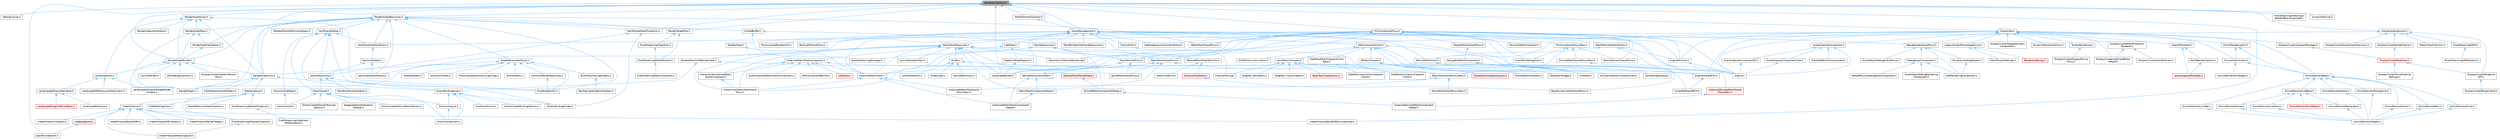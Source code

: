 digraph "RendererInterface.h"
{
 // INTERACTIVE_SVG=YES
 // LATEX_PDF_SIZE
  bgcolor="transparent";
  edge [fontname=Helvetica,fontsize=10,labelfontname=Helvetica,labelfontsize=10];
  node [fontname=Helvetica,fontsize=10,shape=box,height=0.2,width=0.4];
  Node1 [id="Node000001",label="RendererInterface.h",height=0.2,width=0.4,color="gray40", fillcolor="grey60", style="filled", fontcolor="black",tooltip=" "];
  Node1 -> Node2 [id="edge1_Node000001_Node000002",dir="back",color="steelblue1",style="solid",tooltip=" "];
  Node2 [id="Node000002",label="DebugCanvas.h",height=0.2,width=0.4,color="grey40", fillcolor="white", style="filled",URL="$df/d5a/DebugCanvas_8h.html",tooltip=" "];
  Node1 -> Node3 [id="edge2_Node000001_Node000003",dir="back",color="steelblue1",style="solid",tooltip=" "];
  Node3 [id="Node000003",label="EpicRtcVideoSink.h",height=0.2,width=0.4,color="grey40", fillcolor="white", style="filled",URL="$d1/d21/EpicRtcVideoSink_8h.html",tooltip=" "];
  Node1 -> Node4 [id="edge3_Node000001_Node000004",dir="back",color="steelblue1",style="solid",tooltip=" "];
  Node4 [id="Node000004",label="HairStrandsMeshProjection.h",height=0.2,width=0.4,color="grey40", fillcolor="white", style="filled",URL="$d9/d55/HairStrandsMeshProjection_8h.html",tooltip=" "];
  Node4 -> Node5 [id="edge4_Node000004_Node000005",dir="back",color="steelblue1",style="solid",tooltip=" "];
  Node5 [id="Node000005",label="GroomBindingBuilder.h",height=0.2,width=0.4,color="grey40", fillcolor="white", style="filled",URL="$d2/d2f/GroomBindingBuilder_8h.html",tooltip=" "];
  Node4 -> Node6 [id="edge5_Node000004_Node000006",dir="back",color="steelblue1",style="solid",tooltip=" "];
  Node6 [id="Node000006",label="GroomResources.h",height=0.2,width=0.4,color="grey40", fillcolor="white", style="filled",URL="$d0/d70/GroomResources_8h.html",tooltip=" "];
  Node6 -> Node7 [id="edge6_Node000006_Node000007",dir="back",color="steelblue1",style="solid",tooltip=" "];
  Node7 [id="Node000007",label="GroomAsset.h",height=0.2,width=0.4,color="grey40", fillcolor="white", style="filled",URL="$d8/df1/GroomAsset_8h.html",tooltip=" "];
  Node7 -> Node8 [id="edge7_Node000007_Node000008",dir="back",color="steelblue1",style="solid",tooltip=" "];
  Node8 [id="Node000008",label="GroomCache.h",height=0.2,width=0.4,color="grey40", fillcolor="white", style="filled",URL="$d7/d6e/GroomCache_8h.html",tooltip=" "];
  Node7 -> Node9 [id="edge8_Node000007_Node000009",dir="back",color="steelblue1",style="solid",tooltip=" "];
  Node9 [id="Node000009",label="GroomComponent.h",height=0.2,width=0.4,color="grey40", fillcolor="white", style="filled",URL="$de/d2e/GroomComponent_8h.html",tooltip=" "];
  Node7 -> Node10 [id="edge9_Node000007_Node000010",dir="back",color="steelblue1",style="solid",tooltip=" "];
  Node10 [id="Node000010",label="GroomCreateFollicleMaskOptions.h",height=0.2,width=0.4,color="grey40", fillcolor="white", style="filled",URL="$d7/d8b/GroomCreateFollicleMaskOptions_8h.html",tooltip=" "];
  Node7 -> Node11 [id="edge10_Node000007_Node000011",dir="back",color="steelblue1",style="solid",tooltip=" "];
  Node11 [id="Node000011",label="GroomCreateStrandsTextures\lOptions.h",height=0.2,width=0.4,color="grey40", fillcolor="white", style="filled",URL="$da/dfc/GroomCreateStrandsTexturesOptions_8h.html",tooltip=" "];
  Node7 -> Node12 [id="edge11_Node000007_Node000012",dir="back",color="steelblue1",style="solid",tooltip=" "];
  Node12 [id="Node000012",label="GroomInstance.h",height=0.2,width=0.4,color="grey40", fillcolor="white", style="filled",URL="$dd/d47/GroomInstance_8h.html",tooltip=" "];
  Node12 -> Node9 [id="edge12_Node000012_Node000009",dir="back",color="steelblue1",style="solid",tooltip=" "];
  Node7 -> Node13 [id="edge13_Node000007_Node000013",dir="back",color="steelblue1",style="solid",tooltip=" "];
  Node13 [id="Node000013",label="NiagaraDataInterfaceHair\lStrands.h",height=0.2,width=0.4,color="grey40", fillcolor="white", style="filled",URL="$da/dd2/NiagaraDataInterfaceHairStrands_8h.html",tooltip=" "];
  Node6 -> Node14 [id="edge14_Node000006_Node000014",dir="back",color="steelblue1",style="solid",tooltip=" "];
  Node14 [id="Node000014",label="GroomBindingAsset.h",height=0.2,width=0.4,color="grey40", fillcolor="white", style="filled",URL="$de/d26/GroomBindingAsset_8h.html",tooltip=" "];
  Node14 -> Node5 [id="edge15_Node000014_Node000005",dir="back",color="steelblue1",style="solid",tooltip=" "];
  Node14 -> Node9 [id="edge16_Node000014_Node000009",dir="back",color="steelblue1",style="solid",tooltip=" "];
  Node14 -> Node15 [id="edge17_Node000014_Node000015",dir="back",color="steelblue1",style="solid",tooltip=" "];
  Node15 [id="Node000015",label="GroomCreateBindingOptions.h",height=0.2,width=0.4,color="grey40", fillcolor="white", style="filled",URL="$d5/dba/GroomCreateBindingOptions_8h.html",tooltip=" "];
  Node14 -> Node12 [id="edge18_Node000014_Node000012",dir="back",color="steelblue1",style="solid",tooltip=" "];
  Node14 -> Node16 [id="edge19_Node000014_Node000016",dir="back",color="steelblue1",style="solid",tooltip=" "];
  Node16 [id="Node000016",label="HairStrandsCore.h",height=0.2,width=0.4,color="grey40", fillcolor="white", style="filled",URL="$d7/def/HairStrandsCore_8h.html",tooltip=" "];
  Node6 -> Node17 [id="edge20_Node000006_Node000017",dir="back",color="steelblue1",style="solid",tooltip=" "];
  Node17 [id="Node000017",label="HairStrandsInterpolation.h",height=0.2,width=0.4,color="grey40", fillcolor="white", style="filled",URL="$de/dab/HairStrandsInterpolation_8h.html",tooltip=" "];
  Node1 -> Node18 [id="edge21_Node000001_Node000018",dir="back",color="steelblue1",style="solid",tooltip=" "];
  Node18 [id="Node000018",label="LandscapeRender.h",height=0.2,width=0.4,color="grey40", fillcolor="white", style="filled",URL="$df/d67/LandscapeRender_8h.html",tooltip=" "];
  Node1 -> Node19 [id="edge22_Node000001_Node000019",dir="back",color="steelblue1",style="solid",tooltip=" "];
  Node19 [id="Node000019",label="MeshElementCollector.h",height=0.2,width=0.4,color="grey40", fillcolor="white", style="filled",URL="$d2/dbe/MeshElementCollector_8h.html",tooltip=" "];
  Node19 -> Node20 [id="edge23_Node000019_Node000020",dir="back",color="steelblue1",style="solid",tooltip=" "];
  Node20 [id="Node000020",label="SceneManagement.h",height=0.2,width=0.4,color="grey40", fillcolor="white", style="filled",URL="$de/db9/SceneManagement_8h.html",tooltip=" "];
  Node20 -> Node21 [id="edge24_Node000020_Node000021",dir="back",color="steelblue1",style="solid",tooltip=" "];
  Node21 [id="Node000021",label="EditorViewportClient.h",height=0.2,width=0.4,color="grey40", fillcolor="white", style="filled",URL="$d4/d41/EditorViewportClient_8h.html",tooltip=" "];
  Node21 -> Node22 [id="edge25_Node000021_Node000022",dir="back",color="steelblue1",style="solid",tooltip=" "];
  Node22 [id="Node000022",label="AnimationEditorViewportClient.h",height=0.2,width=0.4,color="grey40", fillcolor="white", style="filled",URL="$d1/d45/AnimationEditorViewportClient_8h.html",tooltip=" "];
  Node21 -> Node23 [id="edge26_Node000021_Node000023",dir="back",color="steelblue1",style="solid",tooltip=" "];
  Node23 [id="Node000023",label="DataflowEditorViewportClient\lBase.h",height=0.2,width=0.4,color="grey40", fillcolor="white", style="filled",URL="$d8/ddd/DataflowEditorViewportClientBase_8h.html",tooltip=" "];
  Node23 -> Node24 [id="edge27_Node000023_Node000024",dir="back",color="steelblue1",style="solid",tooltip=" "];
  Node24 [id="Node000024",label="DataflowConstructionViewport\lClient.h",height=0.2,width=0.4,color="grey40", fillcolor="white", style="filled",URL="$d5/da1/DataflowConstructionViewportClient_8h.html",tooltip=" "];
  Node23 -> Node25 [id="edge28_Node000023_Node000025",dir="back",color="steelblue1",style="solid",tooltip=" "];
  Node25 [id="Node000025",label="DataflowSimulationViewport\lClient.h",height=0.2,width=0.4,color="grey40", fillcolor="white", style="filled",URL="$da/d6a/DataflowSimulationViewportClient_8h.html",tooltip=" "];
  Node21 -> Node26 [id="edge29_Node000021_Node000026",dir="back",color="steelblue1",style="solid",tooltip=" "];
  Node26 [id="Node000026",label="ISCSEditorCustomization.h",height=0.2,width=0.4,color="grey40", fillcolor="white", style="filled",URL="$de/d19/ISCSEditorCustomization_8h.html",tooltip=" "];
  Node21 -> Node27 [id="edge30_Node000021_Node000027",dir="back",color="steelblue1",style="solid",tooltip=" "];
  Node27 [id="Node000027",label="LevelEditorViewport.h",height=0.2,width=0.4,color="grey40", fillcolor="white", style="filled",URL="$d4/ddf/LevelEditorViewport_8h.html",tooltip=" "];
  Node27 -> Node28 [id="edge31_Node000027_Node000028",dir="back",color="steelblue1",style="solid",tooltip=" "];
  Node28 [id="Node000028",label="BookMarkTypeActions.h",height=0.2,width=0.4,color="red", fillcolor="#FFF0F0", style="filled",URL="$d0/d2f/BookMarkTypeActions_8h.html",tooltip=" "];
  Node27 -> Node30 [id="edge32_Node000027_Node000030",dir="back",color="steelblue1",style="solid",tooltip=" "];
  Node30 [id="Node000030",label="DragTool_BoxSelect.h",height=0.2,width=0.4,color="grey40", fillcolor="white", style="filled",URL="$da/dbf/DragTool__BoxSelect_8h.html",tooltip=" "];
  Node27 -> Node31 [id="edge33_Node000027_Node000031",dir="back",color="steelblue1",style="solid",tooltip=" "];
  Node31 [id="Node000031",label="DragTool_FrustumSelect.h",height=0.2,width=0.4,color="grey40", fillcolor="white", style="filled",URL="$db/de7/DragTool__FrustumSelect_8h.html",tooltip=" "];
  Node27 -> Node32 [id="edge34_Node000027_Node000032",dir="back",color="steelblue1",style="solid",tooltip=" "];
  Node32 [id="Node000032",label="FractureTool.cpp",height=0.2,width=0.4,color="grey40", fillcolor="white", style="filled",URL="$dc/d9a/FractureTool_8cpp.html",tooltip=" "];
  Node27 -> Node33 [id="edge35_Node000027_Node000033",dir="back",color="steelblue1",style="solid",tooltip=" "];
  Node33 [id="Node000033",label="UnrealEd.h",height=0.2,width=0.4,color="grey40", fillcolor="white", style="filled",URL="$d2/d5f/UnrealEd_8h.html",tooltip=" "];
  Node21 -> Node34 [id="edge36_Node000021_Node000034",dir="back",color="steelblue1",style="solid",tooltip=" "];
  Node34 [id="Node000034",label="SEditorViewport.h",height=0.2,width=0.4,color="grey40", fillcolor="white", style="filled",URL="$dd/de0/SEditorViewport_8h.html",tooltip=" "];
  Node34 -> Node35 [id="edge37_Node000034_Node000035",dir="back",color="steelblue1",style="solid",tooltip=" "];
  Node35 [id="Node000035",label="AssetEditorViewportLayout.h",height=0.2,width=0.4,color="red", fillcolor="#FFF0F0", style="filled",URL="$df/d46/AssetEditorViewportLayout_8h.html",tooltip=" "];
  Node34 -> Node43 [id="edge38_Node000034_Node000043",dir="back",color="steelblue1",style="solid",tooltip=" "];
  Node43 [id="Node000043",label="SAssetEditorViewport.h",height=0.2,width=0.4,color="grey40", fillcolor="white", style="filled",URL="$df/d5a/SAssetEditorViewport_8h.html",tooltip=" "];
  Node34 -> Node44 [id="edge39_Node000034_Node000044",dir="back",color="steelblue1",style="solid",tooltip=" "];
  Node44 [id="Node000044",label="SSkeletonWidget.h",height=0.2,width=0.4,color="grey40", fillcolor="white", style="filled",URL="$dd/da7/SSkeletonWidget_8h.html",tooltip=" "];
  Node21 -> Node44 [id="edge40_Node000021_Node000044",dir="back",color="steelblue1",style="solid",tooltip=" "];
  Node21 -> Node33 [id="edge41_Node000021_Node000033",dir="back",color="steelblue1",style="solid",tooltip=" "];
  Node21 -> Node45 [id="edge42_Node000021_Node000045",dir="back",color="steelblue1",style="solid",tooltip=" "];
  Node45 [id="Node000045",label="UnrealEdSharedPCH.h",height=0.2,width=0.4,color="grey40", fillcolor="white", style="filled",URL="$d1/de6/UnrealEdSharedPCH_8h.html",tooltip=" "];
  Node20 -> Node46 [id="edge43_Node000020_Node000046",dir="back",color="steelblue1",style="solid",tooltip=" "];
  Node46 [id="Node000046",label="Engine.h",height=0.2,width=0.4,color="grey40", fillcolor="white", style="filled",URL="$d1/d34/Public_2Engine_8h.html",tooltip=" "];
  Node20 -> Node47 [id="edge44_Node000020_Node000047",dir="back",color="steelblue1",style="solid",tooltip=" "];
  Node47 [id="Node000047",label="EngineMinimal.h",height=0.2,width=0.4,color="grey40", fillcolor="white", style="filled",URL="$d0/d2c/EngineMinimal_8h.html",tooltip=" "];
  Node47 -> Node46 [id="edge45_Node000047_Node000046",dir="back",color="steelblue1",style="solid",tooltip=" "];
  Node20 -> Node48 [id="edge46_Node000020_Node000048",dir="back",color="steelblue1",style="solid",tooltip=" "];
  Node48 [id="Node000048",label="EngineSharedPCH.h",height=0.2,width=0.4,color="grey40", fillcolor="white", style="filled",URL="$dc/dbb/EngineSharedPCH_8h.html",tooltip=" "];
  Node48 -> Node45 [id="edge47_Node000048_Node000045",dir="back",color="steelblue1",style="solid",tooltip=" "];
  Node20 -> Node49 [id="edge48_Node000020_Node000049",dir="back",color="steelblue1",style="solid",tooltip=" "];
  Node49 [id="Node000049",label="FractureTool.h",height=0.2,width=0.4,color="grey40", fillcolor="white", style="filled",URL="$d4/d30/FractureTool_8h.html",tooltip=" "];
  Node49 -> Node32 [id="edge49_Node000049_Node000032",dir="back",color="steelblue1",style="solid",tooltip=" "];
  Node20 -> Node50 [id="edge50_Node000020_Node000050",dir="back",color="steelblue1",style="solid",tooltip=" "];
  Node50 [id="Node000050",label="HeterogeneousVolumeInterface.h",height=0.2,width=0.4,color="grey40", fillcolor="white", style="filled",URL="$d3/de3/HeterogeneousVolumeInterface_8h.html",tooltip=" "];
  Node20 -> Node18 [id="edge51_Node000020_Node000018",dir="back",color="steelblue1",style="solid",tooltip=" "];
  Node20 -> Node51 [id="edge52_Node000020_Node000051",dir="back",color="steelblue1",style="solid",tooltip=" "];
  Node51 [id="Node000051",label="LightMap.h",height=0.2,width=0.4,color="grey40", fillcolor="white", style="filled",URL="$d1/d76/LightMap_8h.html",tooltip=" "];
  Node51 -> Node52 [id="edge53_Node000051_Node000052",dir="back",color="steelblue1",style="solid",tooltip=" "];
  Node52 [id="Node000052",label="InstancedStaticMesh.h",height=0.2,width=0.4,color="grey40", fillcolor="white", style="filled",URL="$dd/d89/InstancedStaticMesh_8h.html",tooltip=" "];
  Node52 -> Node53 [id="edge54_Node000052_Node000053",dir="back",color="steelblue1",style="solid",tooltip=" "];
  Node53 [id="Node000053",label="HierarchicalStaticMeshScene\lProxy.h",height=0.2,width=0.4,color="grey40", fillcolor="white", style="filled",URL="$d3/d4d/HierarchicalStaticMeshSceneProxy_8h.html",tooltip=" "];
  Node52 -> Node54 [id="edge55_Node000052_Node000054",dir="back",color="steelblue1",style="solid",tooltip=" "];
  Node54 [id="Node000054",label="InstancedStaticMeshComponent\lHelper.h",height=0.2,width=0.4,color="grey40", fillcolor="white", style="filled",URL="$dc/dc7/InstancedStaticMeshComponentHelper_8h.html",tooltip=" "];
  Node52 -> Node55 [id="edge56_Node000052_Node000055",dir="back",color="steelblue1",style="solid",tooltip=" "];
  Node55 [id="Node000055",label="InstancedStaticMeshScene\lProxyDesc.h",height=0.2,width=0.4,color="grey40", fillcolor="white", style="filled",URL="$db/dcf/InstancedStaticMeshSceneProxyDesc_8h.html",tooltip=" "];
  Node51 -> Node56 [id="edge57_Node000051_Node000056",dir="back",color="steelblue1",style="solid",tooltip=" "];
  Node56 [id="Node000056",label="MapBuildDataRegistry.h",height=0.2,width=0.4,color="grey40", fillcolor="white", style="filled",URL="$df/dac/MapBuildDataRegistry_8h.html",tooltip=" "];
  Node56 -> Node18 [id="edge58_Node000056_Node000018",dir="back",color="steelblue1",style="solid",tooltip=" "];
  Node20 -> Node57 [id="edge59_Node000020_Node000057",dir="back",color="steelblue1",style="solid",tooltip=" "];
  Node57 [id="Node000057",label="MeshBuilderOneFrameResources.h",height=0.2,width=0.4,color="grey40", fillcolor="white", style="filled",URL="$df/d7c/MeshBuilderOneFrameResources_8h.html",tooltip=" "];
  Node20 -> Node58 [id="edge60_Node000020_Node000058",dir="back",color="steelblue1",style="solid",tooltip=" "];
  Node58 [id="Node000058",label="MeshParticleVertexFactory.h",height=0.2,width=0.4,color="grey40", fillcolor="white", style="filled",URL="$d5/d83/MeshParticleVertexFactory_8h.html",tooltip=" "];
  Node58 -> Node46 [id="edge61_Node000058_Node000046",dir="back",color="steelblue1",style="solid",tooltip=" "];
  Node58 -> Node47 [id="edge62_Node000058_Node000047",dir="back",color="steelblue1",style="solid",tooltip=" "];
  Node58 -> Node59 [id="edge63_Node000058_Node000059",dir="back",color="steelblue1",style="solid",tooltip=" "];
  Node59 [id="Node000059",label="ParticleDefinitions.h",height=0.2,width=0.4,color="grey40", fillcolor="white", style="filled",URL="$db/dde/ParticleDefinitions_8h.html",tooltip=" "];
  Node59 -> Node33 [id="edge64_Node000059_Node000033",dir="back",color="steelblue1",style="solid",tooltip=" "];
  Node20 -> Node60 [id="edge65_Node000020_Node000060",dir="back",color="steelblue1",style="solid",tooltip=" "];
  Node60 [id="Node000060",label="NaniteResources.h",height=0.2,width=0.4,color="grey40", fillcolor="white", style="filled",URL="$d7/d8b/NaniteResources_8h.html",tooltip=" "];
  Node60 -> Node61 [id="edge66_Node000060_Node000061",dir="back",color="steelblue1",style="solid",tooltip=" "];
  Node61 [id="Node000061",label="NaniteSceneProxy.h",height=0.2,width=0.4,color="grey40", fillcolor="white", style="filled",URL="$de/dae/NaniteSceneProxy_8h.html",tooltip=" "];
  Node61 -> Node62 [id="edge67_Node000061_Node000062",dir="back",color="steelblue1",style="solid",tooltip=" "];
  Node62 [id="Node000062",label="NaniteResourcesHelper.h",height=0.2,width=0.4,color="grey40", fillcolor="white", style="filled",URL="$dc/d48/NaniteResourcesHelper_8h.html",tooltip=" "];
  Node62 -> Node54 [id="edge68_Node000062_Node000054",dir="back",color="steelblue1",style="solid",tooltip=" "];
  Node62 -> Node62 [id="edge69_Node000062_Node000062",dir="back",color="steelblue1",style="solid",tooltip=" "];
  Node62 -> Node63 [id="edge70_Node000062_Node000063",dir="back",color="steelblue1",style="solid",tooltip=" "];
  Node63 [id="Node000063",label="StaticMeshComponentHelper.h",height=0.2,width=0.4,color="grey40", fillcolor="white", style="filled",URL="$dc/dc1/StaticMeshComponentHelper_8h.html",tooltip=" "];
  Node63 -> Node54 [id="edge71_Node000063_Node000054",dir="back",color="steelblue1",style="solid",tooltip=" "];
  Node61 -> Node64 [id="edge72_Node000061_Node000064",dir="back",color="steelblue1",style="solid",tooltip=" "];
  Node64 [id="Node000064",label="SplineMeshSceneProxy.h",height=0.2,width=0.4,color="grey40", fillcolor="white", style="filled",URL="$dd/dcb/SplineMeshSceneProxy_8h.html",tooltip=" "];
  Node60 -> Node65 [id="edge73_Node000060_Node000065",dir="back",color="steelblue1",style="solid",tooltip=" "];
  Node65 [id="Node000065",label="NaniteStreamingManager.h",height=0.2,width=0.4,color="grey40", fillcolor="white", style="filled",URL="$d2/d3f/NaniteStreamingManager_8h.html",tooltip=" "];
  Node60 -> Node66 [id="edge74_Node000060_Node000066",dir="back",color="steelblue1",style="solid",tooltip=" "];
  Node66 [id="Node000066",label="SkinnedMeshComponentHelper.h",height=0.2,width=0.4,color="grey40", fillcolor="white", style="filled",URL="$db/d81/SkinnedMeshComponentHelper_8h.html",tooltip=" "];
  Node66 -> Node67 [id="edge75_Node000066_Node000067",dir="back",color="steelblue1",style="solid",tooltip=" "];
  Node67 [id="Node000067",label="InstancedSkinnedMeshComponent\lHelper.h",height=0.2,width=0.4,color="grey40", fillcolor="white", style="filled",URL="$d1/d86/InstancedSkinnedMeshComponentHelper_8h.html",tooltip=" "];
  Node60 -> Node68 [id="edge76_Node000060_Node000068",dir="back",color="steelblue1",style="solid",tooltip=" "];
  Node68 [id="Node000068",label="StaticMeshSceneProxyDesc.h",height=0.2,width=0.4,color="grey40", fillcolor="white", style="filled",URL="$d0/d31/StaticMeshSceneProxyDesc_8h.html",tooltip=" "];
  Node68 -> Node55 [id="edge77_Node000068_Node000055",dir="back",color="steelblue1",style="solid",tooltip=" "];
  Node68 -> Node69 [id="edge78_Node000068_Node000069",dir="back",color="steelblue1",style="solid",tooltip=" "];
  Node69 [id="Node000069",label="SplineMeshSceneProxyDesc.h",height=0.2,width=0.4,color="grey40", fillcolor="white", style="filled",URL="$db/d1b/SplineMeshSceneProxyDesc_8h.html",tooltip=" "];
  Node20 -> Node59 [id="edge79_Node000020_Node000059",dir="back",color="steelblue1",style="solid",tooltip=" "];
  Node20 -> Node70 [id="edge80_Node000020_Node000070",dir="back",color="steelblue1",style="solid",tooltip=" "];
  Node70 [id="Node000070",label="PhysicsAssetRenderUtils.h",height=0.2,width=0.4,color="grey40", fillcolor="white", style="filled",URL="$d2/dee/PhysicsAssetRenderUtils_8h.html",tooltip=" "];
  Node20 -> Node71 [id="edge81_Node000020_Node000071",dir="back",color="steelblue1",style="solid",tooltip=" "];
  Node71 [id="Node000071",label="RectLightSceneProxy.h",height=0.2,width=0.4,color="grey40", fillcolor="white", style="filled",URL="$d4/d78/RectLightSceneProxy_8h.html",tooltip=" "];
  Node20 -> Node72 [id="edge82_Node000020_Node000072",dir="back",color="steelblue1",style="solid",tooltip=" "];
  Node72 [id="Node000072",label="ShadowMap.h",height=0.2,width=0.4,color="grey40", fillcolor="white", style="filled",URL="$d1/ddb/ShadowMap_8h.html",tooltip=" "];
  Node72 -> Node52 [id="edge83_Node000072_Node000052",dir="back",color="steelblue1",style="solid",tooltip=" "];
  Node20 -> Node73 [id="edge84_Node000020_Node000073",dir="back",color="steelblue1",style="solid",tooltip=" "];
  Node73 [id="Node000073",label="StaticMeshResources.h",height=0.2,width=0.4,color="grey40", fillcolor="white", style="filled",URL="$d0/db7/StaticMeshResources_8h.html",tooltip=" "];
  Node73 -> Node74 [id="edge85_Node000073_Node000074",dir="back",color="steelblue1",style="solid",tooltip=" "];
  Node74 [id="Node000074",label="CanvasRendererItem.h",height=0.2,width=0.4,color="grey40", fillcolor="white", style="filled",URL="$d7/d93/CanvasRendererItem_8h.html",tooltip=" "];
  Node73 -> Node75 [id="edge86_Node000073_Node000075",dir="back",color="steelblue1",style="solid",tooltip=" "];
  Node75 [id="Node000075",label="DerivedMeshDataTaskUtils.h",height=0.2,width=0.4,color="grey40", fillcolor="white", style="filled",URL="$d2/d98/DerivedMeshDataTaskUtils_8h.html",tooltip=" "];
  Node75 -> Node76 [id="edge87_Node000075_Node000076",dir="back",color="steelblue1",style="solid",tooltip=" "];
  Node76 [id="Node000076",label="DistanceFieldAtlas.h",height=0.2,width=0.4,color="red", fillcolor="#FFF0F0", style="filled",URL="$df/def/DistanceFieldAtlas_8h.html",tooltip=" "];
  Node76 -> Node77 [id="edge88_Node000076_Node000077",dir="back",color="steelblue1",style="solid",tooltip=" "];
  Node77 [id="Node000077",label="BaseDynamicMeshSceneProxy.h",height=0.2,width=0.4,color="grey40", fillcolor="white", style="filled",URL="$d2/dee/BaseDynamicMeshSceneProxy_8h.html",tooltip=" "];
  Node75 -> Node150 [id="edge89_Node000075_Node000150",dir="back",color="steelblue1",style="solid",tooltip=" "];
  Node150 [id="Node000150",label="MeshCardBuild.h",height=0.2,width=0.4,color="grey40", fillcolor="white", style="filled",URL="$d8/df6/MeshCardBuild_8h.html",tooltip=" "];
  Node73 -> Node151 [id="edge90_Node000073_Node000151",dir="back",color="steelblue1",style="solid",tooltip=" "];
  Node151 [id="Node000151",label="GeometryCollectionRendering.h",height=0.2,width=0.4,color="grey40", fillcolor="white", style="filled",URL="$dc/d68/GeometryCollectionRendering_8h.html",tooltip=" "];
  Node73 -> Node152 [id="edge91_Node000073_Node000152",dir="back",color="steelblue1",style="solid",tooltip=" "];
  Node152 [id="Node000152",label="HierarchicalInstancedStatic\lMeshComponent.h",height=0.2,width=0.4,color="grey40", fillcolor="white", style="filled",URL="$d3/ddb/HierarchicalInstancedStaticMeshComponent_8h.html",tooltip=" "];
  Node152 -> Node53 [id="edge92_Node000152_Node000053",dir="back",color="steelblue1",style="solid",tooltip=" "];
  Node73 -> Node53 [id="edge93_Node000073_Node000053",dir="back",color="steelblue1",style="solid",tooltip=" "];
  Node73 -> Node52 [id="edge94_Node000073_Node000052",dir="back",color="steelblue1",style="solid",tooltip=" "];
  Node73 -> Node153 [id="edge95_Node000073_Node000153",dir="back",color="steelblue1",style="solid",tooltip=" "];
  Node153 [id="Node000153",label="InstancedStaticMeshComponent.h",height=0.2,width=0.4,color="grey40", fillcolor="white", style="filled",URL="$d8/d5d/InstancedStaticMeshComponent_8h.html",tooltip=" "];
  Node153 -> Node46 [id="edge96_Node000153_Node000046",dir="back",color="steelblue1",style="solid",tooltip=" "];
  Node153 -> Node154 [id="edge97_Node000153_Node000154",dir="back",color="steelblue1",style="solid",tooltip=" "];
  Node154 [id="Node000154",label="HLODInstancedStaticMeshComponent.h",height=0.2,width=0.4,color="grey40", fillcolor="white", style="filled",URL="$dd/d88/HLODInstancedStaticMeshComponent_8h.html",tooltip=" "];
  Node153 -> Node152 [id="edge98_Node000153_Node000152",dir="back",color="steelblue1",style="solid",tooltip=" "];
  Node153 -> Node53 [id="edge99_Node000153_Node000053",dir="back",color="steelblue1",style="solid",tooltip=" "];
  Node153 -> Node155 [id="edge100_Node000153_Node000155",dir="back",color="steelblue1",style="solid",tooltip=" "];
  Node155 [id="Node000155",label="ISMComponentBatcher.h",height=0.2,width=0.4,color="grey40", fillcolor="white", style="filled",URL="$d8/def/ISMComponentBatcher_8h.html",tooltip=" "];
  Node153 -> Node52 [id="edge101_Node000153_Node000052",dir="back",color="steelblue1",style="solid",tooltip=" "];
  Node153 -> Node156 [id="edge102_Node000153_Node000156",dir="back",color="steelblue1",style="solid",tooltip=" "];
  Node156 [id="Node000156",label="LODActor.h",height=0.2,width=0.4,color="red", fillcolor="#FFF0F0", style="filled",URL="$df/de0/LODActor_8h.html",tooltip=" "];
  Node73 -> Node18 [id="edge103_Node000073_Node000018",dir="back",color="steelblue1",style="solid",tooltip=" "];
  Node73 -> Node159 [id="edge104_Node000073_Node000159",dir="back",color="steelblue1",style="solid",tooltip=" "];
  Node159 [id="Node000159",label="Model.h",height=0.2,width=0.4,color="grey40", fillcolor="white", style="filled",URL="$dd/d63/Public_2Model_8h.html",tooltip=" "];
  Node159 -> Node46 [id="edge105_Node000159_Node000046",dir="back",color="steelblue1",style="solid",tooltip=" "];
  Node159 -> Node48 [id="edge106_Node000159_Node000048",dir="back",color="steelblue1",style="solid",tooltip=" "];
  Node159 -> Node160 [id="edge107_Node000159_Node000160",dir="back",color="steelblue1",style="solid",tooltip=" "];
  Node160 [id="Node000160",label="ModelLight.h",height=0.2,width=0.4,color="grey40", fillcolor="white", style="filled",URL="$d2/d80/ModelLight_8h.html",tooltip=" "];
  Node159 -> Node161 [id="edge108_Node000159_Node000161",dir="back",color="steelblue1",style="solid",tooltip=" "];
  Node161 [id="Node000161",label="SoundDefinitions.h",height=0.2,width=0.4,color="grey40", fillcolor="white", style="filled",URL="$d4/da9/SoundDefinitions_8h.html",tooltip=" "];
  Node159 -> Node162 [id="edge109_Node000159_Node000162",dir="back",color="steelblue1",style="solid",tooltip=" "];
  Node162 [id="Node000162",label="SurfaceIterators.h",height=0.2,width=0.4,color="grey40", fillcolor="white", style="filled",URL="$da/de6/SurfaceIterators_8h.html",tooltip=" "];
  Node73 -> Node163 [id="edge110_Node000073_Node000163",dir="back",color="steelblue1",style="solid",tooltip=" "];
  Node163 [id="Node000163",label="SkeletalMeshLODRenderData.h",height=0.2,width=0.4,color="grey40", fillcolor="white", style="filled",URL="$d0/d5a/SkeletalMeshLODRenderData_8h.html",tooltip=" "];
  Node163 -> Node14 [id="edge111_Node000163_Node000014",dir="back",color="steelblue1",style="solid",tooltip=" "];
  Node163 -> Node164 [id="edge112_Node000163_Node000164",dir="back",color="steelblue1",style="solid",tooltip=" "];
  Node164 [id="Node000164",label="SkeletalMeshRenderData.h",height=0.2,width=0.4,color="red", fillcolor="#FFF0F0", style="filled",URL="$d9/d14/SkeletalMeshRenderData_8h.html",tooltip=" "];
  Node164 -> Node66 [id="edge113_Node000164_Node000066",dir="back",color="steelblue1",style="solid",tooltip=" "];
  Node73 -> Node64 [id="edge114_Node000073_Node000064",dir="back",color="steelblue1",style="solid",tooltip=" "];
  Node73 -> Node63 [id="edge115_Node000073_Node000063",dir="back",color="steelblue1",style="solid",tooltip=" "];
  Node20 -> Node166 [id="edge116_Node000020_Node000166",dir="back",color="steelblue1",style="solid",tooltip=" "];
  Node166 [id="Node000166",label="StaticMeshSceneProxy.h",height=0.2,width=0.4,color="grey40", fillcolor="white", style="filled",URL="$d8/d6d/StaticMeshSceneProxy_8h.html",tooltip=" "];
  Node166 -> Node52 [id="edge117_Node000166_Node000052",dir="back",color="steelblue1",style="solid",tooltip=" "];
  Node166 -> Node18 [id="edge118_Node000166_Node000018",dir="back",color="steelblue1",style="solid",tooltip=" "];
  Node166 -> Node64 [id="edge119_Node000166_Node000064",dir="back",color="steelblue1",style="solid",tooltip=" "];
  Node166 -> Node63 [id="edge120_Node000166_Node000063",dir="back",color="steelblue1",style="solid",tooltip=" "];
  Node166 -> Node68 [id="edge121_Node000166_Node000068",dir="back",color="steelblue1",style="solid",tooltip=" "];
  Node1 -> Node167 [id="edge122_Node000001_Node000167",dir="back",color="steelblue1",style="solid",tooltip=" "];
  Node167 [id="Node000167",label="PixelStreamingVideoInput\lBackBufferComposited.h",height=0.2,width=0.4,color="grey40", fillcolor="white", style="filled",URL="$d8/d36/PixelStreamingVideoInputBackBufferComposited_8h.html",tooltip=" "];
  Node1 -> Node168 [id="edge123_Node000001_Node000168",dir="back",color="steelblue1",style="solid",tooltip=" "];
  Node168 [id="Node000168",label="PrimitiveSceneProxy.h",height=0.2,width=0.4,color="grey40", fillcolor="white", style="filled",URL="$dc/d1e/PrimitiveSceneProxy_8h.html",tooltip=" "];
  Node168 -> Node169 [id="edge124_Node000168_Node000169",dir="back",color="steelblue1",style="solid",tooltip=" "];
  Node169 [id="Node000169",label="AnimNextDebugDraw.h",height=0.2,width=0.4,color="grey40", fillcolor="white", style="filled",URL="$dd/de1/AnimNextDebugDraw_8h.html",tooltip=" "];
  Node168 -> Node77 [id="edge125_Node000168_Node000077",dir="back",color="steelblue1",style="solid",tooltip=" "];
  Node168 -> Node170 [id="edge126_Node000168_Node000170",dir="back",color="steelblue1",style="solid",tooltip=" "];
  Node170 [id="Node000170",label="DebugRenderSceneProxy.h",height=0.2,width=0.4,color="grey40", fillcolor="white", style="filled",URL="$dc/db2/DebugRenderSceneProxy_8h.html",tooltip=" "];
  Node170 -> Node171 [id="edge127_Node000170_Node000171",dir="back",color="steelblue1",style="solid",tooltip=" "];
  Node171 [id="Node000171",label="DebugDrawComponent.h",height=0.2,width=0.4,color="grey40", fillcolor="white", style="filled",URL="$d9/dae/DebugDrawComponent_8h.html",tooltip=" "];
  Node171 -> Node172 [id="edge128_Node000171_Node000172",dir="back",color="steelblue1",style="solid",tooltip=" "];
  Node172 [id="Node000172",label="EQSRenderingComponent.h",height=0.2,width=0.4,color="grey40", fillcolor="white", style="filled",URL="$df/d63/EQSRenderingComponent_8h.html",tooltip=" "];
  Node171 -> Node173 [id="edge129_Node000171_Node000173",dir="back",color="steelblue1",style="solid",tooltip=" "];
  Node173 [id="Node000173",label="PathedPhysicsDebugDrawComponent.h",height=0.2,width=0.4,color="grey40", fillcolor="white", style="filled",URL="$d9/dd8/PathedPhysicsDebugDrawComponent_8h.html",tooltip=" "];
  Node171 -> Node174 [id="edge130_Node000171_Node000174",dir="back",color="steelblue1",style="solid",tooltip=" "];
  Node174 [id="Node000174",label="SmartObjectDebugRendering\lComponent.h",height=0.2,width=0.4,color="grey40", fillcolor="white", style="filled",URL="$d2/db9/SmartObjectDebugRenderingComponent_8h.html",tooltip=" "];
  Node170 -> Node172 [id="edge131_Node000170_Node000172",dir="back",color="steelblue1",style="solid",tooltip=" "];
  Node170 -> Node175 [id="edge132_Node000170_Node000175",dir="back",color="steelblue1",style="solid",tooltip=" "];
  Node175 [id="Node000175",label="EnvQueryDebugHelpers.h",height=0.2,width=0.4,color="grey40", fillcolor="white", style="filled",URL="$de/dda/EnvQueryDebugHelpers_8h.html",tooltip=" "];
  Node175 -> Node172 [id="edge133_Node000175_Node000172",dir="back",color="steelblue1",style="solid",tooltip=" "];
  Node170 -> Node176 [id="edge134_Node000170_Node000176",dir="back",color="steelblue1",style="solid",tooltip=" "];
  Node176 [id="Node000176",label="SmartObjectDebugSceneProxy.h",height=0.2,width=0.4,color="grey40", fillcolor="white", style="filled",URL="$dd/df5/SmartObjectDebugSceneProxy_8h.html",tooltip=" "];
  Node168 -> Node46 [id="edge135_Node000168_Node000046",dir="back",color="steelblue1",style="solid",tooltip=" "];
  Node168 -> Node47 [id="edge136_Node000168_Node000047",dir="back",color="steelblue1",style="solid",tooltip=" "];
  Node168 -> Node48 [id="edge137_Node000168_Node000048",dir="back",color="steelblue1",style="solid",tooltip=" "];
  Node168 -> Node151 [id="edge138_Node000168_Node000151",dir="back",color="steelblue1",style="solid",tooltip=" "];
  Node168 -> Node177 [id="edge139_Node000168_Node000177",dir="back",color="steelblue1",style="solid",tooltip=" "];
  Node177 [id="Node000177",label="HairCardsVertexFactory.h",height=0.2,width=0.4,color="grey40", fillcolor="white", style="filled",URL="$de/d8e/HairCardsVertexFactory_8h.html",tooltip=" "];
  Node168 -> Node178 [id="edge140_Node000168_Node000178",dir="back",color="steelblue1",style="solid",tooltip=" "];
  Node178 [id="Node000178",label="HairStrandsVertexFactory.h",height=0.2,width=0.4,color="grey40", fillcolor="white", style="filled",URL="$d0/d1c/HairStrandsVertexFactory_8h.html",tooltip=" "];
  Node178 -> Node179 [id="edge141_Node000178_Node000179",dir="back",color="steelblue1",style="solid",tooltip=" "];
  Node179 [id="Node000179",label="HairCardsDatas.h",height=0.2,width=0.4,color="grey40", fillcolor="white", style="filled",URL="$da/d01/HairCardsDatas_8h.html",tooltip=" "];
  Node179 -> Node6 [id="edge142_Node000179_Node000006",dir="back",color="steelblue1",style="solid",tooltip=" "];
  Node179 -> Node177 [id="edge143_Node000179_Node000177",dir="back",color="steelblue1",style="solid",tooltip=" "];
  Node168 -> Node50 [id="edge144_Node000168_Node000050",dir="back",color="steelblue1",style="solid",tooltip=" "];
  Node168 -> Node53 [id="edge145_Node000168_Node000053",dir="back",color="steelblue1",style="solid",tooltip=" "];
  Node168 -> Node18 [id="edge146_Node000168_Node000018",dir="back",color="steelblue1",style="solid",tooltip=" "];
  Node168 -> Node61 [id="edge147_Node000168_Node000061",dir="back",color="steelblue1",style="solid",tooltip=" "];
  Node168 -> Node180 [id="edge148_Node000168_Node000180",dir="back",color="steelblue1",style="solid",tooltip=" "];
  Node180 [id="Node000180",label="ParticleSystemSceneProxy.h",height=0.2,width=0.4,color="grey40", fillcolor="white", style="filled",URL="$dd/d25/ParticleSystemSceneProxy_8h.html",tooltip=" "];
  Node168 -> Node181 [id="edge149_Node000168_Node000181",dir="back",color="steelblue1",style="solid",tooltip=" "];
  Node181 [id="Node000181",label="PhysicsFieldComponent.h",height=0.2,width=0.4,color="grey40", fillcolor="white", style="filled",URL="$dd/d76/PhysicsFieldComponent_8h.html",tooltip=" "];
  Node168 -> Node182 [id="edge150_Node000168_Node000182",dir="back",color="steelblue1",style="solid",tooltip=" "];
  Node182 [id="Node000182",label="PrimitiveSceneProxyDesc.h",height=0.2,width=0.4,color="grey40", fillcolor="white", style="filled",URL="$d8/d20/PrimitiveSceneProxyDesc_8h.html",tooltip=" "];
  Node182 -> Node169 [id="edge151_Node000182_Node000169",dir="back",color="steelblue1",style="solid",tooltip=" "];
  Node182 -> Node180 [id="edge152_Node000182_Node000180",dir="back",color="steelblue1",style="solid",tooltip=" "];
  Node182 -> Node183 [id="edge153_Node000182_Node000183",dir="back",color="steelblue1",style="solid",tooltip=" "];
  Node183 [id="Node000183",label="SkinnedMeshSceneProxyDesc.h",height=0.2,width=0.4,color="grey40", fillcolor="white", style="filled",URL="$dd/d6b/SkinnedMeshSceneProxyDesc_8h.html",tooltip=" "];
  Node183 -> Node184 [id="edge154_Node000183_Node000184",dir="back",color="steelblue1",style="solid",tooltip=" "];
  Node184 [id="Node000184",label="InstancedSkinnedMeshScene\lProxyDesc.h",height=0.2,width=0.4,color="red", fillcolor="#FFF0F0", style="filled",URL="$d7/d6c/InstancedSkinnedMeshSceneProxyDesc_8h.html",tooltip=" "];
  Node184 -> Node67 [id="edge155_Node000184_Node000067",dir="back",color="steelblue1",style="solid",tooltip=" "];
  Node182 -> Node68 [id="edge156_Node000182_Node000068",dir="back",color="steelblue1",style="solid",tooltip=" "];
  Node168 -> Node187 [id="edge157_Node000168_Node000187",dir="back",color="steelblue1",style="solid",tooltip=" "];
  Node187 [id="Node000187",label="SkeletalMeshSceneProxy.h",height=0.2,width=0.4,color="grey40", fillcolor="white", style="filled",URL="$de/de8/SkeletalMeshSceneProxy_8h.html",tooltip=" "];
  Node187 -> Node188 [id="edge158_Node000187_Node000188",dir="back",color="steelblue1",style="solid",tooltip=" "];
  Node188 [id="Node000188",label="DebugSkelMeshComponent.h",height=0.2,width=0.4,color="grey40", fillcolor="white", style="filled",URL="$d5/d33/DebugSkelMeshComponent_8h.html",tooltip=" "];
  Node188 -> Node22 [id="edge159_Node000188_Node000022",dir="back",color="steelblue1",style="solid",tooltip=" "];
  Node188 -> Node189 [id="edge160_Node000188_Node000189",dir="back",color="steelblue1",style="solid",tooltip=" "];
  Node189 [id="Node000189",label="SocketDragDropOp.h",height=0.2,width=0.4,color="grey40", fillcolor="white", style="filled",URL="$d2/d53/SocketDragDropOp_8h.html",tooltip=" "];
  Node188 -> Node33 [id="edge161_Node000188_Node000033",dir="back",color="steelblue1",style="solid",tooltip=" "];
  Node168 -> Node166 [id="edge162_Node000168_Node000166",dir="back",color="steelblue1",style="solid",tooltip=" "];
  Node168 -> Node190 [id="edge163_Node000168_Node000190",dir="back",color="steelblue1",style="solid",tooltip=" "];
  Node190 [id="Node000190",label="WaterMeshSceneProxy.h",height=0.2,width=0.4,color="grey40", fillcolor="white", style="filled",URL="$d2/d6c/WaterMeshSceneProxy_8h.html",tooltip=" "];
  Node1 -> Node191 [id="edge164_Node000001_Node000191",dir="back",color="steelblue1",style="solid",tooltip=" "];
  Node191 [id="Node000191",label="RenderGraphBuilder.h",height=0.2,width=0.4,color="grey40", fillcolor="white", style="filled",URL="$d4/d7b/RenderGraphBuilder_8h.html",tooltip=" "];
  Node191 -> Node192 [id="edge165_Node000191_Node000192",dir="back",color="steelblue1",style="solid",tooltip=" "];
  Node192 [id="Node000192",label="CanvasRender.h",height=0.2,width=0.4,color="grey40", fillcolor="white", style="filled",URL="$d8/d32/CanvasRender_8h.html",tooltip=" "];
  Node191 -> Node193 [id="edge166_Node000191_Node000193",dir="back",color="steelblue1",style="solid",tooltip=" "];
  Node193 [id="Node000193",label="GPUDebugCrashUtils.h",height=0.2,width=0.4,color="grey40", fillcolor="white", style="filled",URL="$d4/df2/GPUDebugCrashUtils_8h.html",tooltip=" "];
  Node191 -> Node194 [id="edge167_Node000191_Node000194",dir="back",color="steelblue1",style="solid",tooltip=" "];
  Node194 [id="Node000194",label="IDisplayClusterShadersTexture\lUtils.h",height=0.2,width=0.4,color="grey40", fillcolor="white", style="filled",URL="$d3/d83/IDisplayClusterShadersTextureUtils_8h.html",tooltip=" "];
  Node191 -> Node195 [id="edge168_Node000191_Node000195",dir="back",color="steelblue1",style="solid",tooltip=" "];
  Node195 [id="Node000195",label="LandscapeUtils.h",height=0.2,width=0.4,color="grey40", fillcolor="white", style="filled",URL="$d0/dc0/LandscapeUtils_8h.html",tooltip=" "];
  Node195 -> Node196 [id="edge169_Node000195_Node000196",dir="back",color="steelblue1",style="solid",tooltip=" "];
  Node196 [id="Node000196",label="LandscapeEditLayerMergeRender\lContext.h",height=0.2,width=0.4,color="grey40", fillcolor="white", style="filled",URL="$d1/d40/LandscapeEditLayerMergeRenderContext_8h.html",tooltip=" "];
  Node195 -> Node197 [id="edge170_Node000195_Node000197",dir="back",color="steelblue1",style="solid",tooltip=" "];
  Node197 [id="Node000197",label="LandscapeEditLayerRenderer.h",height=0.2,width=0.4,color="grey40", fillcolor="white", style="filled",URL="$d4/ddf/LandscapeEditLayerRenderer_8h.html",tooltip=" "];
  Node197 -> Node198 [id="edge171_Node000197_Node000198",dir="back",color="steelblue1",style="solid",tooltip=" "];
  Node198 [id="Node000198",label="LandscapeBlueprintBrushBase.h",height=0.2,width=0.4,color="red", fillcolor="#FFF0F0", style="filled",URL="$d5/de5/LandscapeBlueprintBrushBase_8h.html",tooltip=" "];
  Node197 -> Node201 [id="edge172_Node000197_Node000201",dir="back",color="steelblue1",style="solid",tooltip=" "];
  Node201 [id="Node000201",label="LandscapeEditLayer.h",height=0.2,width=0.4,color="grey40", fillcolor="white", style="filled",URL="$d2/d34/LandscapeEditLayer_8h.html",tooltip=" "];
  Node195 -> Node205 [id="edge173_Node000195_Node000205",dir="back",color="steelblue1",style="solid",tooltip=" "];
  Node205 [id="Node000205",label="LandscapeEditResourcesSubsystem.h",height=0.2,width=0.4,color="grey40", fillcolor="white", style="filled",URL="$db/d28/LandscapeEditResourcesSubsystem_8h.html",tooltip=" "];
  Node191 -> Node206 [id="edge174_Node000191_Node000206",dir="back",color="steelblue1",style="solid",tooltip=" "];
  Node206 [id="Node000206",label="RenderGraph.h",height=0.2,width=0.4,color="grey40", fillcolor="white", style="filled",URL="$d7/dd9/RenderGraph_8h.html",tooltip=" "];
  Node191 -> Node207 [id="edge175_Node000191_Node000207",dir="back",color="steelblue1",style="solid",tooltip=" "];
  Node207 [id="Node000207",label="RenderGraphUtils.h",height=0.2,width=0.4,color="grey40", fillcolor="white", style="filled",URL="$d6/d45/RenderGraphUtils_8h.html",tooltip=" "];
  Node207 -> Node208 [id="edge176_Node000207_Node000208",dir="back",color="steelblue1",style="solid",tooltip=" "];
  Node208 [id="Node000208",label="ClearReplacementShaders.h",height=0.2,width=0.4,color="grey40", fillcolor="white", style="filled",URL="$d9/d4e/ClearReplacementShaders_8h.html",tooltip=" "];
  Node207 -> Node209 [id="edge177_Node000207_Node000209",dir="back",color="steelblue1",style="solid",tooltip=" "];
  Node209 [id="Node000209",label="MediaCapture.h",height=0.2,width=0.4,color="grey40", fillcolor="white", style="filled",URL="$d2/d9c/MediaCapture_8h.html",tooltip=" "];
  Node209 -> Node210 [id="edge178_Node000209_Node000210",dir="back",color="steelblue1",style="solid",tooltip=" "];
  Node210 [id="Node000210",label="FileMediaCapture.h",height=0.2,width=0.4,color="grey40", fillcolor="white", style="filled",URL="$da/d0b/FileMediaCapture_8h.html",tooltip=" "];
  Node209 -> Node211 [id="edge179_Node000209_Node000211",dir="back",color="steelblue1",style="solid",tooltip=" "];
  Node211 [id="Node000211",label="PixelStreaming2MediaIOCapture.h",height=0.2,width=0.4,color="grey40", fillcolor="white", style="filled",URL="$d3/d67/PixelStreaming2MediaIOCapture_8h.html",tooltip=" "];
  Node211 -> Node212 [id="edge180_Node000211_Node000212",dir="back",color="steelblue1",style="solid",tooltip=" "];
  Node212 [id="Node000212",label="VideoProducerMediaCapture.h",height=0.2,width=0.4,color="grey40", fillcolor="white", style="filled",URL="$db/df1/VideoProducerMediaCapture_8h.html",tooltip=" "];
  Node209 -> Node213 [id="edge181_Node000209_Node000213",dir="back",color="steelblue1",style="solid",tooltip=" "];
  Node213 [id="Node000213",label="PixelStreamingMediaIOCapture.h",height=0.2,width=0.4,color="grey40", fillcolor="white", style="filled",URL="$df/dfa/PixelStreamingMediaIOCapture_8h.html",tooltip=" "];
  Node213 -> Node214 [id="edge182_Node000213_Node000214",dir="back",color="steelblue1",style="solid",tooltip=" "];
  Node214 [id="Node000214",label="PixelStreamingVideoInput\lMediaCapture.h",height=0.2,width=0.4,color="grey40", fillcolor="white", style="filled",URL="$d1/dd3/PixelStreamingVideoInputMediaCapture_8h.html",tooltip=" "];
  Node209 -> Node215 [id="edge183_Node000209_Node000215",dir="back",color="steelblue1",style="solid",tooltip=" "];
  Node215 [id="Node000215",label="SharedMemoryMediaCapture.h",height=0.2,width=0.4,color="grey40", fillcolor="white", style="filled",URL="$d7/d60/SharedMemoryMediaCapture_8h.html",tooltip=" "];
  Node209 -> Node216 [id="edge184_Node000209_Node000216",dir="back",color="steelblue1",style="solid",tooltip=" "];
  Node216 [id="Node000216",label="VideoProducer.h",height=0.2,width=0.4,color="grey40", fillcolor="white", style="filled",URL="$da/d79/VideoProducer_8h.html",tooltip=" "];
  Node216 -> Node211 [id="edge185_Node000216_Node000211",dir="back",color="steelblue1",style="solid",tooltip=" "];
  Node216 -> Node217 [id="edge186_Node000216_Node000217",dir="back",color="steelblue1",style="solid",tooltip=" "];
  Node217 [id="Node000217",label="VideoCapturer.h",height=0.2,width=0.4,color="red", fillcolor="#FFF0F0", style="filled",URL="$d0/da2/VideoCapturer_8h.html",tooltip=" "];
  Node217 -> Node3 [id="edge187_Node000217_Node000003",dir="back",color="steelblue1",style="solid",tooltip=" "];
  Node216 -> Node222 [id="edge188_Node000216_Node000222",dir="back",color="steelblue1",style="solid",tooltip=" "];
  Node222 [id="Node000222",label="VideoProducerBackBuffer.h",height=0.2,width=0.4,color="grey40", fillcolor="white", style="filled",URL="$d0/d18/VideoProducerBackBuffer_8h.html",tooltip=" "];
  Node216 -> Node223 [id="edge189_Node000216_Node000223",dir="back",color="steelblue1",style="solid",tooltip=" "];
  Node223 [id="Node000223",label="VideoProducerBackBufferComposited.h",height=0.2,width=0.4,color="grey40", fillcolor="white", style="filled",URL="$d5/d3e/VideoProducerBackBufferComposited_8h.html",tooltip=" "];
  Node216 -> Node212 [id="edge190_Node000216_Node000212",dir="back",color="steelblue1",style="solid",tooltip=" "];
  Node216 -> Node224 [id="edge191_Node000216_Node000224",dir="back",color="steelblue1",style="solid",tooltip=" "];
  Node224 [id="Node000224",label="VideoProducerPIEViewport.h",height=0.2,width=0.4,color="grey40", fillcolor="white", style="filled",URL="$dc/df8/VideoProducerPIEViewport_8h.html",tooltip=" "];
  Node216 -> Node225 [id="edge192_Node000216_Node000225",dir="back",color="steelblue1",style="solid",tooltip=" "];
  Node225 [id="Node000225",label="VideoProducerRenderTarget.h",height=0.2,width=0.4,color="grey40", fillcolor="white", style="filled",URL="$de/df9/VideoProducerRenderTarget_8h.html",tooltip=" "];
  Node216 -> Node226 [id="edge193_Node000216_Node000226",dir="back",color="steelblue1",style="solid",tooltip=" "];
  Node226 [id="Node000226",label="VideoProducerViewport.h",height=0.2,width=0.4,color="grey40", fillcolor="white", style="filled",URL="$d8/d79/VideoProducerViewport_8h.html",tooltip=" "];
  Node207 -> Node227 [id="edge194_Node000207_Node000227",dir="back",color="steelblue1",style="solid",tooltip=" "];
  Node227 [id="Node000227",label="PixelShaderUtils.h",height=0.2,width=0.4,color="grey40", fillcolor="white", style="filled",URL="$d1/dc7/PixelShaderUtils_8h.html",tooltip=" "];
  Node207 -> Node206 [id="edge195_Node000207_Node000206",dir="back",color="steelblue1",style="solid",tooltip=" "];
  Node1 -> Node228 [id="edge196_Node000001_Node000228",dir="back",color="steelblue1",style="solid",tooltip=" "];
  Node228 [id="Node000228",label="RenderGraphEvent.h",height=0.2,width=0.4,color="grey40", fillcolor="white", style="filled",URL="$db/dbb/RenderGraphEvent_8h.html",tooltip=" "];
  Node228 -> Node195 [id="edge197_Node000228_Node000195",dir="back",color="steelblue1",style="solid",tooltip=" "];
  Node228 -> Node227 [id="edge198_Node000228_Node000227",dir="back",color="steelblue1",style="solid",tooltip=" "];
  Node228 -> Node229 [id="edge199_Node000228_Node000229",dir="back",color="steelblue1",style="solid",tooltip=" "];
  Node229 [id="Node000229",label="RenderCaptureInterface.h",height=0.2,width=0.4,color="grey40", fillcolor="white", style="filled",URL="$da/da8/RenderCaptureInterface_8h.html",tooltip=" "];
  Node228 -> Node191 [id="edge200_Node000228_Node000191",dir="back",color="steelblue1",style="solid",tooltip=" "];
  Node228 -> Node230 [id="edge201_Node000228_Node000230",dir="back",color="steelblue1",style="solid",tooltip=" "];
  Node230 [id="Node000230",label="RenderGraphPass.h",height=0.2,width=0.4,color="grey40", fillcolor="white", style="filled",URL="$de/d49/RenderGraphPass_8h.html",tooltip=" "];
  Node230 -> Node206 [id="edge202_Node000230_Node000206",dir="back",color="steelblue1",style="solid",tooltip=" "];
  Node230 -> Node191 [id="edge203_Node000230_Node000191",dir="back",color="steelblue1",style="solid",tooltip=" "];
  Node230 -> Node231 [id="edge204_Node000230_Node000231",dir="back",color="steelblue1",style="solid",tooltip=" "];
  Node231 [id="Node000231",label="RenderGraphValidation.h",height=0.2,width=0.4,color="grey40", fillcolor="white", style="filled",URL="$db/dc5/RenderGraphValidation_8h.html",tooltip=" "];
  Node231 -> Node191 [id="edge205_Node000231_Node000191",dir="back",color="steelblue1",style="solid",tooltip=" "];
  Node228 -> Node207 [id="edge206_Node000228_Node000207",dir="back",color="steelblue1",style="solid",tooltip=" "];
  Node1 -> Node232 [id="edge207_Node000001_Node000232",dir="back",color="steelblue1",style="solid",tooltip=" "];
  Node232 [id="Node000232",label="RenderGraphResources.h",height=0.2,width=0.4,color="grey40", fillcolor="white", style="filled",URL="$da/da0/RenderGraphResources_8h.html",tooltip=" "];
  Node232 -> Node177 [id="edge208_Node000232_Node000177",dir="back",color="steelblue1",style="solid",tooltip=" "];
  Node232 -> Node233 [id="edge209_Node000232_Node000233",dir="back",color="steelblue1",style="solid",tooltip=" "];
  Node233 [id="Node000233",label="HairStrandsDatas.h",height=0.2,width=0.4,color="grey40", fillcolor="white", style="filled",URL="$d6/daf/HairStrandsDatas_8h.html",tooltip=" "];
  Node233 -> Node7 [id="edge210_Node000233_Node000007",dir="back",color="steelblue1",style="solid",tooltip=" "];
  Node233 -> Node14 [id="edge211_Node000233_Node000014",dir="back",color="steelblue1",style="solid",tooltip=" "];
  Node233 -> Node5 [id="edge212_Node000233_Node000005",dir="back",color="steelblue1",style="solid",tooltip=" "];
  Node233 -> Node234 [id="edge213_Node000233_Node000234",dir="back",color="steelblue1",style="solid",tooltip=" "];
  Node234 [id="Node000234",label="GroomCacheData.h",height=0.2,width=0.4,color="grey40", fillcolor="white", style="filled",URL="$d3/d80/GroomCacheData_8h.html",tooltip=" "];
  Node234 -> Node8 [id="edge214_Node000234_Node000008",dir="back",color="steelblue1",style="solid",tooltip=" "];
  Node233 -> Node6 [id="edge215_Node000233_Node000006",dir="back",color="steelblue1",style="solid",tooltip=" "];
  Node233 -> Node178 [id="edge216_Node000233_Node000178",dir="back",color="steelblue1",style="solid",tooltip=" "];
  Node232 -> Node4 [id="edge217_Node000232_Node000004",dir="back",color="steelblue1",style="solid",tooltip=" "];
  Node232 -> Node178 [id="edge218_Node000232_Node000178",dir="back",color="steelblue1",style="solid",tooltip=" "];
  Node232 -> Node227 [id="edge219_Node000232_Node000227",dir="back",color="steelblue1",style="solid",tooltip=" "];
  Node232 -> Node206 [id="edge220_Node000232_Node000206",dir="back",color="steelblue1",style="solid",tooltip=" "];
  Node232 -> Node191 [id="edge221_Node000232_Node000191",dir="back",color="steelblue1",style="solid",tooltip=" "];
  Node232 -> Node230 [id="edge222_Node000232_Node000230",dir="back",color="steelblue1",style="solid",tooltip=" "];
  Node232 -> Node207 [id="edge223_Node000232_Node000207",dir="back",color="steelblue1",style="solid",tooltip=" "];
  Node232 -> Node231 [id="edge224_Node000232_Node000231",dir="back",color="steelblue1",style="solid",tooltip=" "];
  Node232 -> Node235 [id="edge225_Node000232_Node000235",dir="back",color="steelblue1",style="solid",tooltip=" "];
  Node235 [id="Node000235",label="RenderTargetPool.h",height=0.2,width=0.4,color="grey40", fillcolor="white", style="filled",URL="$d5/d5a/RenderTargetPool_8h.html",tooltip=" "];
  Node235 -> Node236 [id="edge226_Node000235_Node000236",dir="back",color="steelblue1",style="solid",tooltip=" "];
  Node236 [id="Node000236",label="PixelStreamingMediaTexture.h",height=0.2,width=0.4,color="grey40", fillcolor="white", style="filled",URL="$dc/d93/PixelStreamingMediaTexture_8h.html",tooltip=" "];
  Node236 -> Node237 [id="edge227_Node000236_Node000237",dir="back",color="steelblue1",style="solid",tooltip=" "];
  Node237 [id="Node000237",label="PixelStreamingPeerComponent.h",height=0.2,width=0.4,color="grey40", fillcolor="white", style="filled",URL="$de/d4d/PixelStreamingPeerComponent_8h.html",tooltip=" "];
  Node235 -> Node238 [id="edge228_Node000235_Node000238",dir="back",color="steelblue1",style="solid",tooltip=" "];
  Node238 [id="Node000238",label="PixelStreamingVideoSink.h",height=0.2,width=0.4,color="grey40", fillcolor="white", style="filled",URL="$da/deb/PixelStreamingVideoSink_8h.html",tooltip=" "];
  Node238 -> Node236 [id="edge229_Node000238_Node000236",dir="back",color="steelblue1",style="solid",tooltip=" "];
  Node232 -> Node239 [id="edge230_Node000232_Node000239",dir="back",color="steelblue1",style="solid",tooltip=" "];
  Node239 [id="Node000239",label="ShaderParameterStruct.h",height=0.2,width=0.4,color="grey40", fillcolor="white", style="filled",URL="$dc/d10/ShaderParameterStruct_8h.html",tooltip=" "];
  Node239 -> Node240 [id="edge231_Node000239_Node000240",dir="back",color="steelblue1",style="solid",tooltip=" "];
  Node240 [id="Node000240",label="BinkShaders.h",height=0.2,width=0.4,color="grey40", fillcolor="white", style="filled",URL="$d8/d97/BinkShaders_8h.html",tooltip=" "];
  Node239 -> Node241 [id="edge232_Node000239_Node000241",dir="back",color="steelblue1",style="solid",tooltip=" "];
  Node241 [id="Node000241",label="BuiltInRayTracingShaders.h",height=0.2,width=0.4,color="grey40", fillcolor="white", style="filled",URL="$d4/d9b/BuiltInRayTracingShaders_8h.html",tooltip=" "];
  Node241 -> Node242 [id="edge233_Node000241_Node000242",dir="back",color="steelblue1",style="solid",tooltip=" "];
  Node242 [id="Node000242",label="RayTracingValidationShaders.h",height=0.2,width=0.4,color="grey40", fillcolor="white", style="filled",URL="$d2/d6c/RayTracingValidationShaders_8h.html",tooltip=" "];
  Node239 -> Node243 [id="edge234_Node000239_Node000243",dir="back",color="steelblue1",style="solid",tooltip=" "];
  Node243 [id="Node000243",label="CommonRenderResources.h",height=0.2,width=0.4,color="grey40", fillcolor="white", style="filled",URL="$d3/d27/CommonRenderResources_8h.html",tooltip=" "];
  Node243 -> Node227 [id="edge235_Node000243_Node000227",dir="back",color="steelblue1",style="solid",tooltip=" "];
  Node239 -> Node244 [id="edge236_Node000239_Node000244",dir="back",color="steelblue1",style="solid",tooltip=" "];
  Node244 [id="Node000244",label="MediaShaders.h",height=0.2,width=0.4,color="grey40", fillcolor="white", style="filled",URL="$de/dcb/MediaShaders_8h.html",tooltip=" "];
  Node239 -> Node245 [id="edge237_Node000239_Node000245",dir="back",color="steelblue1",style="solid",tooltip=" "];
  Node245 [id="Node000245",label="OneColorShader.h",height=0.2,width=0.4,color="grey40", fillcolor="white", style="filled",URL="$dc/d2c/OneColorShader_8h.html",tooltip=" "];
  Node239 -> Node227 [id="edge238_Node000239_Node000227",dir="back",color="steelblue1",style="solid",tooltip=" "];
  Node239 -> Node246 [id="edge239_Node000239_Node000246",dir="back",color="steelblue1",style="solid",tooltip=" "];
  Node246 [id="Node000246",label="PrecomputedVolumetricLightmap.h",height=0.2,width=0.4,color="grey40", fillcolor="white", style="filled",URL="$d8/d75/PrecomputedVolumetricLightmap_8h.html",tooltip=" "];
  Node239 -> Node206 [id="edge240_Node000239_Node000206",dir="back",color="steelblue1",style="solid",tooltip=" "];
  Node239 -> Node207 [id="edge241_Node000239_Node000207",dir="back",color="steelblue1",style="solid",tooltip=" "];
  Node232 -> Node247 [id="edge242_Node000232_Node000247",dir="back",color="steelblue1",style="solid",tooltip=" "];
  Node247 [id="Node000247",label="SkeletalMeshDeformerHelpers.h",height=0.2,width=0.4,color="grey40", fillcolor="white", style="filled",URL="$de/dc7/SkeletalMeshDeformerHelpers_8h.html",tooltip=" "];
  Node232 -> Node248 [id="edge243_Node000232_Node000248",dir="back",color="steelblue1",style="solid",tooltip=" "];
  Node248 [id="Node000248",label="UnifiedBuffer.h",height=0.2,width=0.4,color="grey40", fillcolor="white", style="filled",URL="$d3/d39/UnifiedBuffer_8h.html",tooltip=" "];
  Node248 -> Node60 [id="edge244_Node000248_Node000060",dir="back",color="steelblue1",style="solid",tooltip=" "];
  Node248 -> Node65 [id="edge245_Node000248_Node000065",dir="back",color="steelblue1",style="solid",tooltip=" "];
  Node232 -> Node190 [id="edge246_Node000232_Node000190",dir="back",color="steelblue1",style="solid",tooltip=" "];
  Node1 -> Node207 [id="edge247_Node000001_Node000207",dir="back",color="steelblue1",style="solid",tooltip=" "];
  Node1 -> Node235 [id="edge248_Node000001_Node000235",dir="back",color="steelblue1",style="solid",tooltip=" "];
  Node1 -> Node20 [id="edge249_Node000001_Node000020",dir="back",color="steelblue1",style="solid",tooltip=" "];
  Node1 -> Node249 [id="edge250_Node000001_Node000249",dir="back",color="steelblue1",style="solid",tooltip=" "];
  Node249 [id="Node000249",label="SceneView.h",height=0.2,width=0.4,color="grey40", fillcolor="white", style="filled",URL="$d0/d2a/SceneView_8h.html",tooltip=" "];
  Node249 -> Node170 [id="edge251_Node000249_Node000170",dir="back",color="steelblue1",style="solid",tooltip=" "];
  Node249 -> Node250 [id="edge252_Node000249_Node000250",dir="back",color="steelblue1",style="solid",tooltip=" "];
  Node250 [id="Node000250",label="DisplayClusterLightCardEditor\lHelper.h",height=0.2,width=0.4,color="grey40", fillcolor="white", style="filled",URL="$d5/d0b/DisplayClusterLightCardEditorHelper_8h.html",tooltip=" "];
  Node249 -> Node251 [id="edge253_Node000249_Node000251",dir="back",color="steelblue1",style="solid",tooltip=" "];
  Node251 [id="Node000251",label="DisplayClusterMeshProjection\lRenderer.h",height=0.2,width=0.4,color="grey40", fillcolor="white", style="filled",URL="$d5/d85/DisplayClusterMeshProjectionRenderer_8h.html",tooltip=" "];
  Node251 -> Node250 [id="edge254_Node000251_Node000250",dir="back",color="steelblue1",style="solid",tooltip=" "];
  Node251 -> Node252 [id="edge255_Node000251_Node000252",dir="back",color="steelblue1",style="solid",tooltip=" "];
  Node252 [id="Node000252",label="IDisplayClusterScenePreview.h",height=0.2,width=0.4,color="grey40", fillcolor="white", style="filled",URL="$dc/dce/IDisplayClusterScenePreview_8h.html",tooltip=" "];
  Node249 -> Node253 [id="edge256_Node000249_Node000253",dir="back",color="steelblue1",style="solid",tooltip=" "];
  Node253 [id="Node000253",label="DisplayClusterStageGeometry\lComponent.h",height=0.2,width=0.4,color="grey40", fillcolor="white", style="filled",URL="$d2/df3/DisplayClusterStageGeometryComponent_8h.html",tooltip=" "];
  Node249 -> Node254 [id="edge257_Node000249_Node000254",dir="back",color="steelblue1",style="solid",tooltip=" "];
  Node254 [id="Node000254",label="DynamicResolutionProxy.h",height=0.2,width=0.4,color="grey40", fillcolor="white", style="filled",URL="$de/d4c/DynamicResolutionProxy_8h.html",tooltip=" "];
  Node249 -> Node46 [id="edge258_Node000249_Node000046",dir="back",color="steelblue1",style="solid",tooltip=" "];
  Node249 -> Node47 [id="edge259_Node000249_Node000047",dir="back",color="steelblue1",style="solid",tooltip=" "];
  Node249 -> Node48 [id="edge260_Node000249_Node000048",dir="back",color="steelblue1",style="solid",tooltip=" "];
  Node249 -> Node255 [id="edge261_Node000249_Node000255",dir="back",color="steelblue1",style="solid",tooltip=" "];
  Node255 [id="Node000255",label="GizmoElementBase.h",height=0.2,width=0.4,color="grey40", fillcolor="white", style="filled",URL="$d5/d19/GizmoElementBase_8h.html",tooltip=" "];
  Node255 -> Node256 [id="edge262_Node000255_Node000256",dir="back",color="steelblue1",style="solid",tooltip=" "];
  Node256 [id="Node000256",label="GizmoElementArrow.h",height=0.2,width=0.4,color="grey40", fillcolor="white", style="filled",URL="$df/d5b/GizmoElementArrow_8h.html",tooltip=" "];
  Node256 -> Node257 [id="edge263_Node000256_Node000257",dir="back",color="steelblue1",style="solid",tooltip=" "];
  Node257 [id="Node000257",label="GizmoElementShapes.h",height=0.2,width=0.4,color="grey40", fillcolor="white", style="filled",URL="$d9/d54/GizmoElementShapes_8h.html",tooltip=" "];
  Node255 -> Node258 [id="edge264_Node000255_Node000258",dir="back",color="steelblue1",style="solid",tooltip=" "];
  Node258 [id="Node000258",label="GizmoElementBox.h",height=0.2,width=0.4,color="grey40", fillcolor="white", style="filled",URL="$d6/d7f/GizmoElementBox_8h.html",tooltip=" "];
  Node258 -> Node257 [id="edge265_Node000258_Node000257",dir="back",color="steelblue1",style="solid",tooltip=" "];
  Node255 -> Node259 [id="edge266_Node000255_Node000259",dir="back",color="steelblue1",style="solid",tooltip=" "];
  Node259 [id="Node000259",label="GizmoElementCone.h",height=0.2,width=0.4,color="grey40", fillcolor="white", style="filled",URL="$dc/dca/GizmoElementCone_8h.html",tooltip=" "];
  Node259 -> Node257 [id="edge267_Node000259_Node000257",dir="back",color="steelblue1",style="solid",tooltip=" "];
  Node255 -> Node260 [id="edge268_Node000255_Node000260",dir="back",color="steelblue1",style="solid",tooltip=" "];
  Node260 [id="Node000260",label="GizmoElementCylinder.h",height=0.2,width=0.4,color="grey40", fillcolor="white", style="filled",URL="$da/dff/GizmoElementCylinder_8h.html",tooltip=" "];
  Node260 -> Node257 [id="edge269_Node000260_Node000257",dir="back",color="steelblue1",style="solid",tooltip=" "];
  Node255 -> Node261 [id="edge270_Node000255_Node000261",dir="back",color="steelblue1",style="solid",tooltip=" "];
  Node261 [id="Node000261",label="GizmoElementLineBase.h",height=0.2,width=0.4,color="grey40", fillcolor="white", style="filled",URL="$d4/d1b/GizmoElementLineBase_8h.html",tooltip=" "];
  Node261 -> Node262 [id="edge271_Node000261_Node000262",dir="back",color="steelblue1",style="solid",tooltip=" "];
  Node262 [id="Node000262",label="GizmoElementCircleBase.h",height=0.2,width=0.4,color="red", fillcolor="#FFF0F0", style="filled",URL="$d5/d29/GizmoElementCircleBase_8h.html",tooltip=" "];
  Node261 -> Node266 [id="edge272_Node000261_Node000266",dir="back",color="steelblue1",style="solid",tooltip=" "];
  Node266 [id="Node000266",label="GizmoElementGroup.h",height=0.2,width=0.4,color="grey40", fillcolor="white", style="filled",URL="$df/d24/GizmoElementGroup_8h.html",tooltip=" "];
  Node266 -> Node257 [id="edge273_Node000266_Node000257",dir="back",color="steelblue1",style="solid",tooltip=" "];
  Node261 -> Node267 [id="edge274_Node000261_Node000267",dir="back",color="steelblue1",style="solid",tooltip=" "];
  Node267 [id="Node000267",label="GizmoElementLineStrip.h",height=0.2,width=0.4,color="grey40", fillcolor="white", style="filled",URL="$d8/dca/GizmoElementLineStrip_8h.html",tooltip=" "];
  Node267 -> Node257 [id="edge275_Node000267_Node000257",dir="back",color="steelblue1",style="solid",tooltip=" "];
  Node261 -> Node268 [id="edge276_Node000261_Node000268",dir="back",color="steelblue1",style="solid",tooltip=" "];
  Node268 [id="Node000268",label="GizmoElementRectangle.h",height=0.2,width=0.4,color="grey40", fillcolor="white", style="filled",URL="$de/d3f/GizmoElementRectangle_8h.html",tooltip=" "];
  Node268 -> Node257 [id="edge277_Node000268_Node000257",dir="back",color="steelblue1",style="solid",tooltip=" "];
  Node255 -> Node269 [id="edge278_Node000255_Node000269",dir="back",color="steelblue1",style="solid",tooltip=" "];
  Node269 [id="Node000269",label="GizmoElementSphere.h",height=0.2,width=0.4,color="grey40", fillcolor="white", style="filled",URL="$df/d53/GizmoElementSphere_8h.html",tooltip=" "];
  Node269 -> Node257 [id="edge279_Node000269_Node000257",dir="back",color="steelblue1",style="solid",tooltip=" "];
  Node255 -> Node270 [id="edge280_Node000255_Node000270",dir="back",color="steelblue1",style="solid",tooltip=" "];
  Node270 [id="Node000270",label="GizmoElementTriangleList.h",height=0.2,width=0.4,color="grey40", fillcolor="white", style="filled",URL="$dc/dc3/GizmoElementTriangleList_8h.html",tooltip=" "];
  Node270 -> Node257 [id="edge281_Node000270_Node000257",dir="back",color="steelblue1",style="solid",tooltip=" "];
  Node249 -> Node271 [id="edge282_Node000249_Node000271",dir="back",color="steelblue1",style="solid",tooltip=" "];
  Node271 [id="Node000271",label="GizmoRenderingUtil.h",height=0.2,width=0.4,color="grey40", fillcolor="white", style="filled",URL="$d0/d40/GizmoRenderingUtil_8h.html",tooltip=" "];
  Node271 -> Node255 [id="edge283_Node000271_Node000255",dir="back",color="steelblue1",style="solid",tooltip=" "];
  Node271 -> Node272 [id="edge284_Node000271_Node000272",dir="back",color="steelblue1",style="solid",tooltip=" "];
  Node272 [id="Node000272",label="GizmoViewContext.h",height=0.2,width=0.4,color="grey40", fillcolor="white", style="filled",URL="$dd/d1a/GizmoViewContext_8h.html",tooltip=" "];
  Node272 -> Node255 [id="edge285_Node000272_Node000255",dir="back",color="steelblue1",style="solid",tooltip=" "];
  Node272 -> Node273 [id="edge286_Node000272_Node000273",dir="back",color="steelblue1",style="solid",tooltip=" "];
  Node273 [id="Node000273",label="GizmoElementHitTargets.h",height=0.2,width=0.4,color="grey40", fillcolor="white", style="filled",URL="$da/d23/GizmoElementHitTargets_8h.html",tooltip=" "];
  Node249 -> Node272 [id="edge287_Node000249_Node000272",dir="back",color="steelblue1",style="solid",tooltip=" "];
  Node249 -> Node274 [id="edge288_Node000249_Node000274",dir="back",color="steelblue1",style="solid",tooltip=" "];
  Node274 [id="Node000274",label="IDisplayClusterViewportManager.h",height=0.2,width=0.4,color="grey40", fillcolor="white", style="filled",URL="$db/da9/IDisplayClusterViewportManager_8h.html",tooltip=" "];
  Node274 -> Node275 [id="edge289_Node000274_Node000275",dir="back",color="steelblue1",style="solid",tooltip=" "];
  Node275 [id="Node000275",label="DisplayClusterRootActor.h",height=0.2,width=0.4,color="red", fillcolor="#FFF0F0", style="filled",URL="$d0/d41/DisplayClusterRootActor_8h.html",tooltip=" "];
  Node275 -> Node276 [id="edge290_Node000275_Node000276",dir="back",color="steelblue1",style="solid",tooltip=" "];
  Node276 [id="Node000276",label="DisplayClusterMoviePipeline\lSettings.h",height=0.2,width=0.4,color="grey40", fillcolor="white", style="filled",URL="$d7/d56/DisplayClusterMoviePipelineSettings_8h.html",tooltip=" "];
  Node275 -> Node278 [id="edge291_Node000275_Node000278",dir="back",color="steelblue1",style="solid",tooltip=" "];
  Node278 [id="Node000278",label="IDisplayClusterBlueprint\lAPI.h",height=0.2,width=0.4,color="grey40", fillcolor="white", style="filled",URL="$d6/dd6/IDisplayClusterBlueprintAPI_8h.html",tooltip=" "];
  Node278 -> Node279 [id="edge292_Node000278_Node000279",dir="back",color="steelblue1",style="solid",tooltip=" "];
  Node279 [id="Node000279",label="DisplayClusterBlueprintLib.h",height=0.2,width=0.4,color="grey40", fillcolor="white", style="filled",URL="$d9/d13/DisplayClusterBlueprintLib_8h.html",tooltip=" "];
  Node249 -> Node52 [id="edge293_Node000249_Node000052",dir="back",color="steelblue1",style="solid",tooltip=" "];
  Node249 -> Node280 [id="edge294_Node000249_Node000280",dir="back",color="steelblue1",style="solid",tooltip=" "];
  Node280 [id="Node000280",label="LegacyScreenPercentageDriver.h",height=0.2,width=0.4,color="grey40", fillcolor="white", style="filled",URL="$d7/db3/LegacyScreenPercentageDriver_8h.html",tooltip=" "];
  Node280 -> Node281 [id="edge295_Node000280_Node000281",dir="back",color="steelblue1",style="solid",tooltip=" "];
  Node281 [id="Node000281",label="EditorProjectSettings.h",height=0.2,width=0.4,color="grey40", fillcolor="white", style="filled",URL="$d5/d1a/EditorProjectSettings_8h.html",tooltip=" "];
  Node280 -> Node282 [id="edge296_Node000280_Node000282",dir="back",color="steelblue1",style="solid",tooltip=" "];
  Node282 [id="Node000282",label="RendererSettings.h",height=0.2,width=0.4,color="red", fillcolor="#FFF0F0", style="filled",URL="$d4/db4/RendererSettings_8h.html",tooltip=" "];
  Node249 -> Node59 [id="edge297_Node000249_Node000059",dir="back",color="steelblue1",style="solid",tooltip=" "];
  Node249 -> Node284 [id="edge298_Node000249_Node000284",dir="back",color="steelblue1",style="solid",tooltip=" "];
  Node284 [id="Node000284",label="SceneCaptureComponent.h",height=0.2,width=0.4,color="grey40", fillcolor="white", style="filled",URL="$d2/d59/SceneCaptureComponent_8h.html",tooltip=" "];
  Node284 -> Node46 [id="edge299_Node000284_Node000046",dir="back",color="steelblue1",style="solid",tooltip=" "];
  Node284 -> Node285 [id="edge300_Node000284_Node000285",dir="back",color="steelblue1",style="solid",tooltip=" "];
  Node285 [id="Node000285",label="PlanarReflectionComponent.h",height=0.2,width=0.4,color="grey40", fillcolor="white", style="filled",URL="$db/d56/PlanarReflectionComponent_8h.html",tooltip=" "];
  Node284 -> Node286 [id="edge301_Node000284_Node000286",dir="back",color="steelblue1",style="solid",tooltip=" "];
  Node286 [id="Node000286",label="SceneCaptureComponent2D.h",height=0.2,width=0.4,color="grey40", fillcolor="white", style="filled",URL="$d1/dc3/SceneCaptureComponent2D_8h.html",tooltip=" "];
  Node286 -> Node46 [id="edge302_Node000286_Node000046",dir="back",color="steelblue1",style="solid",tooltip=" "];
  Node284 -> Node287 [id="edge303_Node000284_Node000287",dir="back",color="steelblue1",style="solid",tooltip=" "];
  Node287 [id="Node000287",label="SceneCaptureComponentCube.h",height=0.2,width=0.4,color="grey40", fillcolor="white", style="filled",URL="$db/d12/SceneCaptureComponentCube_8h.html",tooltip=" "];
  Node287 -> Node46 [id="edge304_Node000287_Node000046",dir="back",color="steelblue1",style="solid",tooltip=" "];
  Node249 -> Node288 [id="edge305_Node000249_Node000288",dir="back",color="steelblue1",style="solid",tooltip=" "];
  Node288 [id="Node000288",label="ScreenRendering.h",height=0.2,width=0.4,color="grey40", fillcolor="white", style="filled",URL="$d8/d7a/ScreenRendering_8h.html",tooltip=" "];
  Node288 -> Node289 [id="edge306_Node000288_Node000289",dir="back",color="steelblue1",style="solid",tooltip=" "];
  Node289 [id="Node000289",label="IDisplayClusterDisplayDevice\lProxy.h",height=0.2,width=0.4,color="grey40", fillcolor="white", style="filled",URL="$dd/d48/IDisplayClusterDisplayDeviceProxy_8h.html",tooltip=" "];
  Node249 -> Node290 [id="edge307_Node000249_Node000290",dir="back",color="steelblue1",style="solid",tooltip=" "];
  Node290 [id="Node000290",label="SpatialPhotoSet.h",height=0.2,width=0.4,color="grey40", fillcolor="white", style="filled",URL="$d4/de6/SpatialPhotoSet_8h.html",tooltip=" "];
  Node290 -> Node291 [id="edge308_Node000290_Node000291",dir="back",color="steelblue1",style="solid",tooltip=" "];
  Node291 [id="Node000291",label="SceneCapturePhotoSet.h",height=0.2,width=0.4,color="red", fillcolor="#FFF0F0", style="filled",URL="$da/d6b/SceneCapturePhotoSet_8h.html",tooltip=" "];
  Node290 -> Node293 [id="edge309_Node000290_Node000293",dir="back",color="steelblue1",style="solid",tooltip=" "];
  Node293 [id="Node000293",label="WorldRenderCapture.h",height=0.2,width=0.4,color="grey40", fillcolor="white", style="filled",URL="$d2/db2/WorldRenderCapture_8h.html",tooltip=" "];
  Node293 -> Node291 [id="edge310_Node000293_Node000291",dir="back",color="steelblue1",style="solid",tooltip=" "];
  Node1 -> Node294 [id="edge311_Node000001_Node000294",dir="back",color="steelblue1",style="solid",tooltip=" "];
  Node294 [id="Node000294",label="SceneViewExtension.h",height=0.2,width=0.4,color="grey40", fillcolor="white", style="filled",URL="$d0/d0d/SceneViewExtension_8h.html",tooltip=" "];
  Node294 -> Node295 [id="edge312_Node000294_Node000295",dir="back",color="steelblue1",style="solid",tooltip=" "];
  Node295 [id="Node000295",label="DisplayClusterRenderFrame.h",height=0.2,width=0.4,color="grey40", fillcolor="white", style="filled",URL="$d2/d86/DisplayClusterRenderFrame_8h.html",tooltip=" "];
  Node295 -> Node275 [id="edge313_Node000295_Node000275",dir="back",color="steelblue1",style="solid",tooltip=" "];
  Node294 -> Node296 [id="edge314_Node000294_Node000296",dir="back",color="steelblue1",style="solid",tooltip=" "];
  Node296 [id="Node000296",label="DisplayClusterSceneViewExtensions.h",height=0.2,width=0.4,color="grey40", fillcolor="white", style="filled",URL="$db/dda/DisplayClusterSceneViewExtensions_8h.html",tooltip=" "];
  Node294 -> Node278 [id="edge315_Node000294_Node000278",dir="back",color="steelblue1",style="solid",tooltip=" "];
  Node294 -> Node18 [id="edge316_Node000294_Node000018",dir="back",color="steelblue1",style="solid",tooltip=" "];
  Node294 -> Node297 [id="edge317_Node000294_Node000297",dir="back",color="steelblue1",style="solid",tooltip=" "];
  Node297 [id="Node000297",label="PixelStreamingHMD.h",height=0.2,width=0.4,color="grey40", fillcolor="white", style="filled",URL="$de/dbd/PixelStreamingHMD_8h.html",tooltip=" "];
  Node297 -> Node298 [id="edge318_Node000297_Node000298",dir="back",color="steelblue1",style="solid",tooltip=" "];
  Node298 [id="Node000298",label="IPixelStreamingHMDModule.h",height=0.2,width=0.4,color="grey40", fillcolor="white", style="filled",URL="$de/d25/IPixelStreamingHMDModule_8h.html",tooltip=" "];
  Node294 -> Node299 [id="edge319_Node000294_Node000299",dir="back",color="steelblue1",style="solid",tooltip=" "];
  Node299 [id="Node000299",label="WaterViewExtension.h",height=0.2,width=0.4,color="grey40", fillcolor="white", style="filled",URL="$d0/d46/WaterViewExtension_8h.html",tooltip=" "];
  Node1 -> Node223 [id="edge320_Node000001_Node000223",dir="back",color="steelblue1",style="solid",tooltip=" "];
  Node1 -> Node300 [id="edge321_Node000001_Node000300",dir="back",color="steelblue1",style="solid",tooltip=" "];
  Node300 [id="Node000300",label="VisualizeTexture.h",height=0.2,width=0.4,color="grey40", fillcolor="white", style="filled",URL="$d8/d94/VisualizeTexture_8h.html",tooltip=" "];
}

